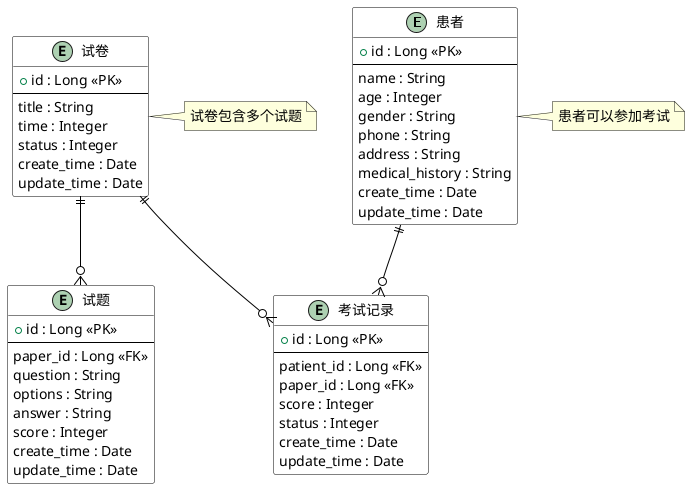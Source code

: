@startuml 考试相关ER图

' 设置样式
skinparam backgroundColor white
skinparam handwritten false
skinparam defaultFontName Microsoft YaHei
skinparam defaultFontSize 14
skinparam class {
    BackgroundColor white
    BorderColor black
    ArrowColor black
}

' 考试相关实体
entity "患者" as patient {
    + id : Long <<PK>>
    --
    name : String
    age : Integer
    gender : String
    phone : String
    address : String
    medical_history : String
    create_time : Date
    update_time : Date
}

entity "试卷" as exam_paper {
    + id : Long <<PK>>
    --
    title : String
    time : Integer
    status : Integer
    create_time : Date
    update_time : Date
}

entity "试题" as exam_question {
    + id : Long <<PK>>
    --
    paper_id : Long <<FK>>
    question : String
    options : String
    answer : String
    score : Integer
    create_time : Date
    update_time : Date
}

entity "考试记录" as exam_record {
    + id : Long <<PK>>
    --
    patient_id : Long <<FK>>
    paper_id : Long <<FK>>
    score : Integer
    status : Integer
    create_time : Date
    update_time : Date
}

' 定义关系
exam_paper ||--o{ exam_question
exam_paper ||--o{ exam_record
patient ||--o{ exam_record

' 添加注释
note right of exam_paper
  试卷包含多个试题
end note

note right of patient
  患者可以参加考试
end note

@enduml 